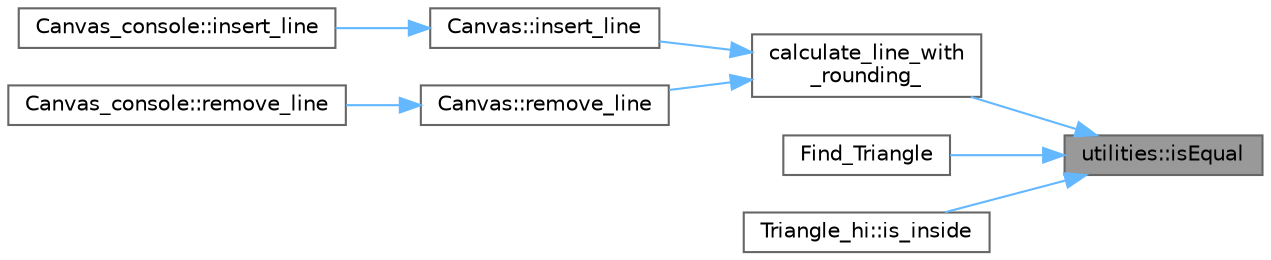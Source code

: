 digraph "utilities::isEqual"
{
 // LATEX_PDF_SIZE
  bgcolor="transparent";
  edge [fontname=Helvetica,fontsize=10,labelfontname=Helvetica,labelfontsize=10];
  node [fontname=Helvetica,fontsize=10,shape=box,height=0.2,width=0.4];
  rankdir="RL";
  Node1 [label="utilities::isEqual",height=0.2,width=0.4,color="gray40", fillcolor="grey60", style="filled", fontcolor="black",tooltip="Dot* start_dialoge(std::streamsize MAX_STREAMSIZE, size_t n_points, std::string path_in = \"points...."];
  Node1 -> Node2 [dir="back",color="steelblue1",style="solid"];
  Node2 [label="calculate_line_with\l_rounding_",height=0.2,width=0.4,color="grey40", fillcolor="white", style="filled",URL="$_canvas_8cpp.html#a76cb16e2b5895bd06f24a7398b9fb74e",tooltip="static double get_step(double coefficient);"];
  Node2 -> Node3 [dir="back",color="steelblue1",style="solid"];
  Node3 [label="Canvas::insert_line",height=0.2,width=0.4,color="grey40", fillcolor="white", style="filled",URL="$class_canvas.html#a62f8af520ff064ed8e5897f2faa3f686",tooltip=" "];
  Node3 -> Node4 [dir="back",color="steelblue1",style="solid"];
  Node4 [label="Canvas_console::insert_line",height=0.2,width=0.4,color="grey40", fillcolor="white", style="filled",URL="$class_canvas__console.html#a4a3dc592c07b69ce610b2806a72317b3",tooltip=" "];
  Node2 -> Node5 [dir="back",color="steelblue1",style="solid"];
  Node5 [label="Canvas::remove_line",height=0.2,width=0.4,color="grey40", fillcolor="white", style="filled",URL="$class_canvas.html#ac1a10155e7e21b28092c14134027e8b9",tooltip=" "];
  Node5 -> Node6 [dir="back",color="steelblue1",style="solid"];
  Node6 [label="Canvas_console::remove_line",height=0.2,width=0.4,color="grey40", fillcolor="white", style="filled",URL="$class_canvas__console.html#a6bf84e7efec273107ea13b14e9fd2d64",tooltip=" "];
  Node1 -> Node7 [dir="back",color="steelblue1",style="solid"];
  Node7 [label="Find_Triangle",height=0.2,width=0.4,color="grey40", fillcolor="white", style="filled",URL="$_find___triangle_8cpp.html#a7823cb47389cb6d26d3659d2df84d11e",tooltip="#include <future>"];
  Node1 -> Node8 [dir="back",color="steelblue1",style="solid"];
  Node8 [label="Triangle_hi::is_inside",height=0.2,width=0.4,color="grey40", fillcolor="white", style="filled",URL="$class_triangle__hi.html#a208e46adc9e295bb8e7b94ff481a92ca",tooltip=" "];
}
